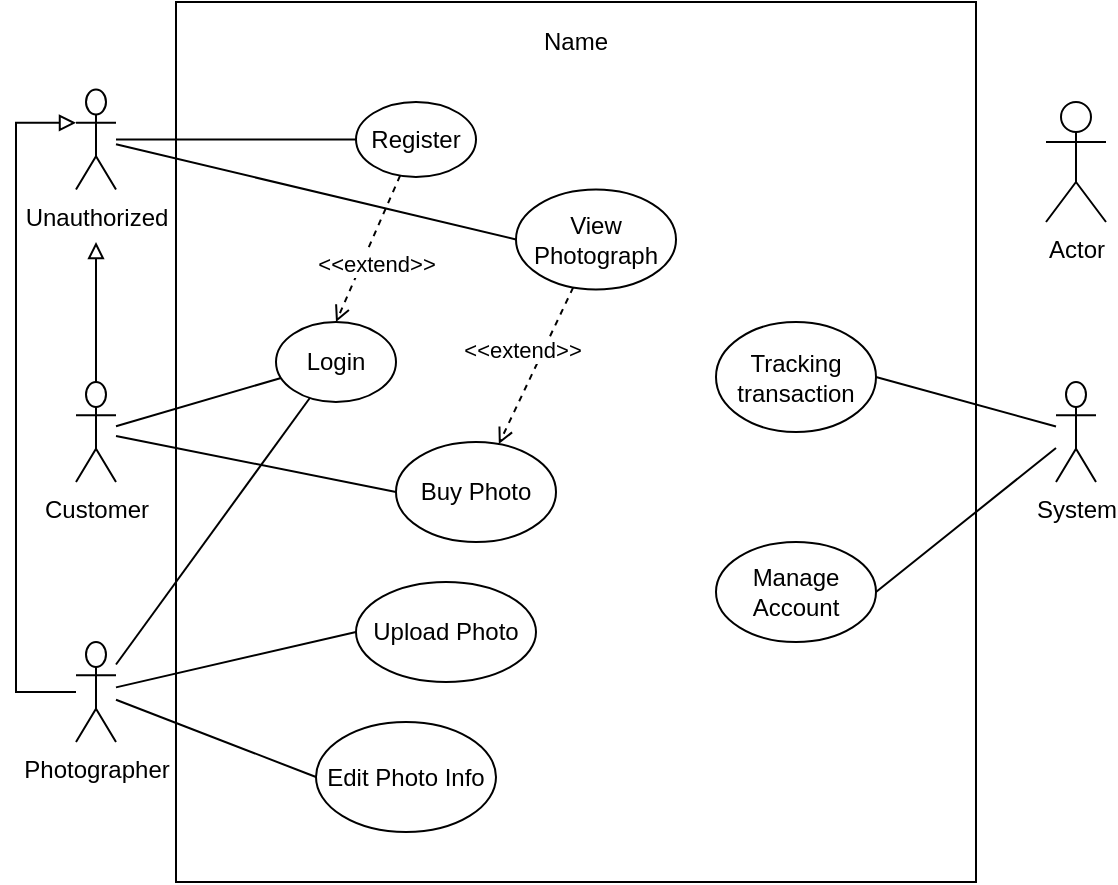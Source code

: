 <mxfile version="14.1.4" type="github">
  <diagram id="4bKnEIDmTzF2Y5TguSWz" name="Page-1">
    <mxGraphModel dx="994" dy="573" grid="1" gridSize="10" guides="1" tooltips="1" connect="1" arrows="1" fold="1" page="1" pageScale="1" pageWidth="827" pageHeight="1169" math="0" shadow="0">
      <root>
        <mxCell id="0" />
        <mxCell id="1" parent="0" />
        <mxCell id="1HVBlO2OWe-2cKRQwrcg-1" value="" style="rounded=0;whiteSpace=wrap;html=1;" parent="1" vertex="1">
          <mxGeometry x="180" y="80" width="400" height="440" as="geometry" />
        </mxCell>
        <mxCell id="1HVBlO2OWe-2cKRQwrcg-2" value="Name" style="text;html=1;strokeColor=none;fillColor=none;align=center;verticalAlign=middle;whiteSpace=wrap;rounded=0;" parent="1" vertex="1">
          <mxGeometry x="360" y="90" width="40" height="20" as="geometry" />
        </mxCell>
        <mxCell id="1HVBlO2OWe-2cKRQwrcg-12" style="rounded=0;orthogonalLoop=1;jettySize=auto;html=1;endArrow=none;endFill=0;" parent="1" source="1HVBlO2OWe-2cKRQwrcg-3" target="1HVBlO2OWe-2cKRQwrcg-9" edge="1">
          <mxGeometry relative="1" as="geometry" />
        </mxCell>
        <mxCell id="1HVBlO2OWe-2cKRQwrcg-13" style="rounded=0;orthogonalLoop=1;jettySize=auto;html=1;entryX=0;entryY=0.5;entryDx=0;entryDy=0;endArrow=none;endFill=0;" parent="1" source="1HVBlO2OWe-2cKRQwrcg-3" target="1HVBlO2OWe-2cKRQwrcg-10" edge="1">
          <mxGeometry relative="1" as="geometry" />
        </mxCell>
        <mxCell id="1HVBlO2OWe-2cKRQwrcg-3" value="Unauthorized" style="shape=umlActor;verticalLabelPosition=bottom;labelBackgroundColor=#ffffff;verticalAlign=top;html=1;outlineConnect=0;" parent="1" vertex="1">
          <mxGeometry x="130" y="123.75" width="20" height="50" as="geometry" />
        </mxCell>
        <mxCell id="1HVBlO2OWe-2cKRQwrcg-18" style="rounded=0;orthogonalLoop=1;jettySize=auto;html=1;entryX=0.5;entryY=0;entryDx=0;entryDy=0;endArrow=open;endFill=0;dashed=1;" parent="1" source="1HVBlO2OWe-2cKRQwrcg-9" target="1HVBlO2OWe-2cKRQwrcg-16" edge="1">
          <mxGeometry relative="1" as="geometry" />
        </mxCell>
        <mxCell id="1HVBlO2OWe-2cKRQwrcg-19" value="&amp;lt;&amp;lt;extend&amp;gt;&amp;gt;" style="edgeLabel;html=1;align=center;verticalAlign=middle;resizable=0;points=[];" parent="1HVBlO2OWe-2cKRQwrcg-18" vertex="1" connectable="0">
          <mxGeometry x="-0.229" y="1" relative="1" as="geometry">
            <mxPoint x="-1" y="14.87" as="offset" />
          </mxGeometry>
        </mxCell>
        <mxCell id="1HVBlO2OWe-2cKRQwrcg-9" value="Register" style="ellipse;whiteSpace=wrap;html=1;" parent="1" vertex="1">
          <mxGeometry x="270" y="130" width="60" height="37.5" as="geometry" />
        </mxCell>
        <mxCell id="1HVBlO2OWe-2cKRQwrcg-22" style="rounded=0;orthogonalLoop=1;jettySize=auto;html=1;endArrow=open;endFill=0;dashed=1;" parent="1" source="1HVBlO2OWe-2cKRQwrcg-10" target="1HVBlO2OWe-2cKRQwrcg-20" edge="1">
          <mxGeometry relative="1" as="geometry" />
        </mxCell>
        <mxCell id="1HVBlO2OWe-2cKRQwrcg-23" value="&amp;lt;&amp;lt;extend&amp;gt;&amp;gt;" style="edgeLabel;html=1;align=center;verticalAlign=middle;resizable=0;points=[];" parent="1HVBlO2OWe-2cKRQwrcg-22" vertex="1" connectable="0">
          <mxGeometry x="0.359" y="1" relative="1" as="geometry">
            <mxPoint x="-1" y="-23.06" as="offset" />
          </mxGeometry>
        </mxCell>
        <mxCell id="1HVBlO2OWe-2cKRQwrcg-10" value="View Photograph" style="ellipse;whiteSpace=wrap;html=1;" parent="1" vertex="1">
          <mxGeometry x="350" y="173.75" width="80" height="50" as="geometry" />
        </mxCell>
        <mxCell id="1HVBlO2OWe-2cKRQwrcg-15" style="edgeStyle=orthogonalEdgeStyle;rounded=0;orthogonalLoop=1;jettySize=auto;html=1;endArrow=block;endFill=0;" parent="1" source="1HVBlO2OWe-2cKRQwrcg-14" edge="1">
          <mxGeometry relative="1" as="geometry">
            <mxPoint x="140.0" y="200" as="targetPoint" />
          </mxGeometry>
        </mxCell>
        <mxCell id="1HVBlO2OWe-2cKRQwrcg-17" style="rounded=0;orthogonalLoop=1;jettySize=auto;html=1;endArrow=none;endFill=0;" parent="1" source="1HVBlO2OWe-2cKRQwrcg-14" target="1HVBlO2OWe-2cKRQwrcg-16" edge="1">
          <mxGeometry relative="1" as="geometry" />
        </mxCell>
        <mxCell id="1HVBlO2OWe-2cKRQwrcg-21" style="rounded=0;orthogonalLoop=1;jettySize=auto;html=1;entryX=0;entryY=0.5;entryDx=0;entryDy=0;endArrow=none;endFill=0;" parent="1" source="1HVBlO2OWe-2cKRQwrcg-14" target="1HVBlO2OWe-2cKRQwrcg-20" edge="1">
          <mxGeometry relative="1" as="geometry" />
        </mxCell>
        <mxCell id="1HVBlO2OWe-2cKRQwrcg-14" value="Customer" style="shape=umlActor;verticalLabelPosition=bottom;labelBackgroundColor=#ffffff;verticalAlign=top;html=1;outlineConnect=0;" parent="1" vertex="1">
          <mxGeometry x="130" y="270" width="20" height="50" as="geometry" />
        </mxCell>
        <mxCell id="1HVBlO2OWe-2cKRQwrcg-16" value="Login" style="ellipse;whiteSpace=wrap;html=1;" parent="1" vertex="1">
          <mxGeometry x="230" y="240" width="60" height="40" as="geometry" />
        </mxCell>
        <mxCell id="1HVBlO2OWe-2cKRQwrcg-20" value="Buy Photo" style="ellipse;whiteSpace=wrap;html=1;" parent="1" vertex="1">
          <mxGeometry x="290" y="300" width="80" height="50" as="geometry" />
        </mxCell>
        <mxCell id="1HVBlO2OWe-2cKRQwrcg-33" style="edgeStyle=orthogonalEdgeStyle;rounded=0;orthogonalLoop=1;jettySize=auto;html=1;entryX=0;entryY=0.333;entryDx=0;entryDy=0;entryPerimeter=0;endArrow=block;endFill=0;" parent="1" source="1HVBlO2OWe-2cKRQwrcg-30" target="1HVBlO2OWe-2cKRQwrcg-3" edge="1">
          <mxGeometry relative="1" as="geometry">
            <Array as="points">
              <mxPoint x="100" y="425" />
              <mxPoint x="100" y="140" />
            </Array>
          </mxGeometry>
        </mxCell>
        <mxCell id="1HVBlO2OWe-2cKRQwrcg-34" style="rounded=0;orthogonalLoop=1;jettySize=auto;html=1;endArrow=none;endFill=0;" parent="1" source="1HVBlO2OWe-2cKRQwrcg-30" target="1HVBlO2OWe-2cKRQwrcg-16" edge="1">
          <mxGeometry relative="1" as="geometry" />
        </mxCell>
        <mxCell id="1HVBlO2OWe-2cKRQwrcg-36" style="rounded=0;orthogonalLoop=1;jettySize=auto;html=1;entryX=0;entryY=0.5;entryDx=0;entryDy=0;endArrow=none;endFill=0;" parent="1" source="1HVBlO2OWe-2cKRQwrcg-30" target="1HVBlO2OWe-2cKRQwrcg-35" edge="1">
          <mxGeometry relative="1" as="geometry" />
        </mxCell>
        <mxCell id="1HVBlO2OWe-2cKRQwrcg-38" style="rounded=0;orthogonalLoop=1;jettySize=auto;html=1;entryX=0;entryY=0.5;entryDx=0;entryDy=0;endArrow=none;endFill=0;" parent="1" source="1HVBlO2OWe-2cKRQwrcg-30" target="1HVBlO2OWe-2cKRQwrcg-37" edge="1">
          <mxGeometry relative="1" as="geometry" />
        </mxCell>
        <mxCell id="1HVBlO2OWe-2cKRQwrcg-30" value="Photographer" style="shape=umlActor;verticalLabelPosition=bottom;labelBackgroundColor=#ffffff;verticalAlign=top;html=1;outlineConnect=0;" parent="1" vertex="1">
          <mxGeometry x="130" y="400" width="20" height="50" as="geometry" />
        </mxCell>
        <mxCell id="1HVBlO2OWe-2cKRQwrcg-35" value="Upload Photo" style="ellipse;whiteSpace=wrap;html=1;" parent="1" vertex="1">
          <mxGeometry x="270" y="370" width="90" height="50" as="geometry" />
        </mxCell>
        <mxCell id="1HVBlO2OWe-2cKRQwrcg-37" value="Edit Photo Info" style="ellipse;whiteSpace=wrap;html=1;" parent="1" vertex="1">
          <mxGeometry x="250" y="440" width="90" height="55" as="geometry" />
        </mxCell>
        <mxCell id="1HVBlO2OWe-2cKRQwrcg-43" style="edgeStyle=none;rounded=0;orthogonalLoop=1;jettySize=auto;html=1;entryX=1;entryY=0.5;entryDx=0;entryDy=0;endArrow=none;endFill=0;" parent="1" source="1HVBlO2OWe-2cKRQwrcg-39" target="1HVBlO2OWe-2cKRQwrcg-40" edge="1">
          <mxGeometry relative="1" as="geometry" />
        </mxCell>
        <mxCell id="1HVBlO2OWe-2cKRQwrcg-44" style="edgeStyle=none;rounded=0;orthogonalLoop=1;jettySize=auto;html=1;entryX=1;entryY=0.5;entryDx=0;entryDy=0;endArrow=none;endFill=0;" parent="1" source="1HVBlO2OWe-2cKRQwrcg-39" target="1HVBlO2OWe-2cKRQwrcg-42" edge="1">
          <mxGeometry relative="1" as="geometry" />
        </mxCell>
        <mxCell id="1HVBlO2OWe-2cKRQwrcg-39" value="System" style="shape=umlActor;verticalLabelPosition=bottom;labelBackgroundColor=#ffffff;verticalAlign=top;html=1;outlineConnect=0;" parent="1" vertex="1">
          <mxGeometry x="620" y="270" width="20" height="50" as="geometry" />
        </mxCell>
        <mxCell id="1HVBlO2OWe-2cKRQwrcg-40" value="Tracking transaction" style="ellipse;whiteSpace=wrap;html=1;" parent="1" vertex="1">
          <mxGeometry x="450" y="240" width="80" height="55" as="geometry" />
        </mxCell>
        <mxCell id="1HVBlO2OWe-2cKRQwrcg-42" value="Manage Account" style="ellipse;whiteSpace=wrap;html=1;" parent="1" vertex="1">
          <mxGeometry x="450" y="350" width="80" height="50" as="geometry" />
        </mxCell>
        <mxCell id="hGGUQ784dFyq1AoJTGSS-1" value="Actor" style="shape=umlActor;verticalLabelPosition=bottom;verticalAlign=top;html=1;outlineConnect=0;" vertex="1" parent="1">
          <mxGeometry x="615" y="130" width="30" height="60" as="geometry" />
        </mxCell>
      </root>
    </mxGraphModel>
  </diagram>
</mxfile>
